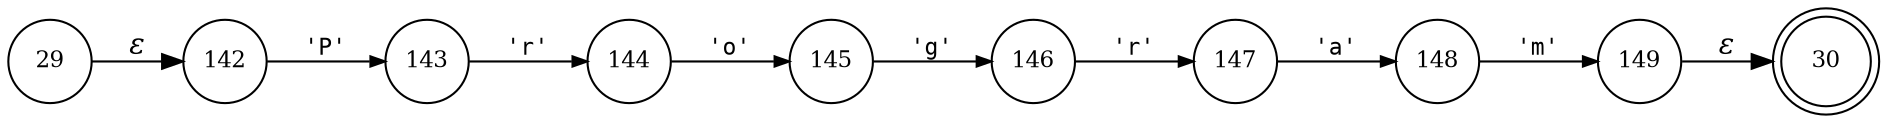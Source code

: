 digraph ATN {
rankdir=LR;
s30[fontsize=11, label="30", shape=doublecircle, fixedsize=true, width=.6];
s144[fontsize=11,label="144", shape=circle, fixedsize=true, width=.55, peripheries=1];
s145[fontsize=11,label="145", shape=circle, fixedsize=true, width=.55, peripheries=1];
s146[fontsize=11,label="146", shape=circle, fixedsize=true, width=.55, peripheries=1];
s147[fontsize=11,label="147", shape=circle, fixedsize=true, width=.55, peripheries=1];
s148[fontsize=11,label="148", shape=circle, fixedsize=true, width=.55, peripheries=1];
s149[fontsize=11,label="149", shape=circle, fixedsize=true, width=.55, peripheries=1];
s29[fontsize=11,label="29", shape=circle, fixedsize=true, width=.55, peripheries=1];
s142[fontsize=11,label="142", shape=circle, fixedsize=true, width=.55, peripheries=1];
s143[fontsize=11,label="143", shape=circle, fixedsize=true, width=.55, peripheries=1];
s29 -> s142 [fontname="Times-Italic", label="&epsilon;"];
s142 -> s143 [fontsize=11, fontname="Courier", arrowsize=.7, label = "'P'", arrowhead = normal];
s143 -> s144 [fontsize=11, fontname="Courier", arrowsize=.7, label = "'r'", arrowhead = normal];
s144 -> s145 [fontsize=11, fontname="Courier", arrowsize=.7, label = "'o'", arrowhead = normal];
s145 -> s146 [fontsize=11, fontname="Courier", arrowsize=.7, label = "'g'", arrowhead = normal];
s146 -> s147 [fontsize=11, fontname="Courier", arrowsize=.7, label = "'r'", arrowhead = normal];
s147 -> s148 [fontsize=11, fontname="Courier", arrowsize=.7, label = "'a'", arrowhead = normal];
s148 -> s149 [fontsize=11, fontname="Courier", arrowsize=.7, label = "'m'", arrowhead = normal];
s149 -> s30 [fontname="Times-Italic", label="&epsilon;"];
}
